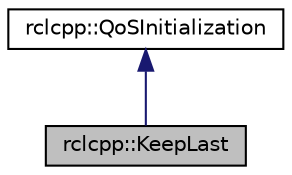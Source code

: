 digraph "rclcpp::KeepLast"
{
  edge [fontname="Helvetica",fontsize="10",labelfontname="Helvetica",labelfontsize="10"];
  node [fontname="Helvetica",fontsize="10",shape=record];
  Node2 [label="rclcpp::KeepLast",height=0.2,width=0.4,color="black", fillcolor="grey75", style="filled", fontcolor="black"];
  Node3 -> Node2 [dir="back",color="midnightblue",fontsize="10",style="solid",fontname="Helvetica"];
  Node3 [label="rclcpp::QoSInitialization",height=0.2,width=0.4,color="black", fillcolor="white", style="filled",URL="$structrclcpp_1_1QoSInitialization.html",tooltip="QoS initialization values, cannot be created directly, use KeepAll or KeepLast instead. "];
}
